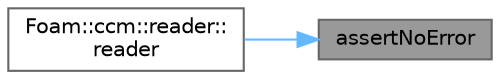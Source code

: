 digraph "assertNoError"
{
 // LATEX_PDF_SIZE
  bgcolor="transparent";
  edge [fontname=Helvetica,fontsize=10,labelfontname=Helvetica,labelfontsize=10];
  node [fontname=Helvetica,fontsize=10,shape=box,height=0.2,width=0.4];
  rankdir="RL";
  Node1 [id="Node000001",label="assertNoError",height=0.2,width=0.4,color="gray40", fillcolor="grey60", style="filled", fontcolor="black",tooltip=" "];
  Node1 -> Node2 [id="edge1_Node000001_Node000002",dir="back",color="steelblue1",style="solid",tooltip=" "];
  Node2 [id="Node000002",label="Foam::ccm::reader::\lreader",height=0.2,width=0.4,color="grey40", fillcolor="white", style="filled",URL="$classFoam_1_1ccm_1_1reader.html#a5cae2c2f4003e0303a8d38f1fa3eef97",tooltip=" "];
}
